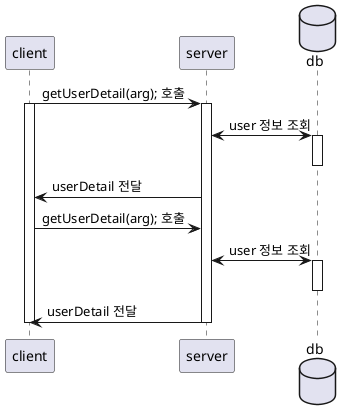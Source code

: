 @startuml

client -> server : getUserDetail(arg); 호출
activate client
activate server
database db
server <-> db : user 정보 조회
activate db
deactivate db
server -> client : userDetail 전달

client -> server : getUserDetail(arg); 호출
database db
server <-> db : user 정보 조회
activate db
deactivate db
server -> client : userDetail 전달
deactivate server
deactivate client

@enduml